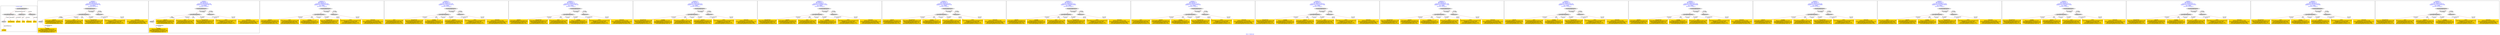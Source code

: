digraph n0 {
fontcolor="blue"
remincross="true"
label="s08-s-17-edited.xml"
subgraph cluster_0 {
label="1-correct model"
n2[style="filled",color="white",fillcolor="lightgray",label="CulturalHeritageObject1"];
n3[style="filled",color="white",fillcolor="lightgray",label="Person1"];
n4[shape="plaintext",style="filled",fillcolor="gold",label="DESCRIPTION"];
n5[shape="plaintext",style="filled",fillcolor="gold",label="CAPTION"];
n6[shape="plaintext",style="filled",fillcolor="gold",label="TITLE"];
n7[shape="plaintext",style="filled",fillcolor="gold",label="AUTHOR"];
n8[style="filled",color="white",fillcolor="lightgray",label="EuropeanaAggregation1"];
n9[style="filled",color="white",fillcolor="lightgray",label="WebResource1"];
n10[style="filled",color="white",fillcolor="lightgray",label="WebResource2"];
n11[shape="plaintext",style="filled",fillcolor="gold",label="IMAGESRC"];
n12[shape="plaintext",style="filled",fillcolor="gold",label="VIDEO"];
}
subgraph cluster_1 {
label="candidate 0\nlink coherence:1.0\nnode coherence:1.0\nconfidence:0.40010353869333565\nmapping score:0.5500345128977785\ncost:8.99945\n-precision:0.89-recall:0.8"
n14[style="filled",color="white",fillcolor="lightgray",label="CulturalHeritageObject1"];
n15[style="filled",color="white",fillcolor="lightgray",label="Person1"];
n16[style="filled",color="white",fillcolor="lightgray",label="EuropeanaAggregation1"];
n17[style="filled",color="white",fillcolor="lightgray",label="WebResource1"];
n18[shape="plaintext",style="filled",fillcolor="gold",label="CAPTION\n[CulturalHeritageObject,description,0.3]\n[CulturalHeritageObject,provenance,0.291]\n[CulturalHeritageObject,title,0.245]\n[Person,biographicalInformation,0.164]"];
n19[shape="plaintext",style="filled",fillcolor="gold",label="AUTHOR\n[Person,nameOfThePerson,0.353]\n[CulturalHeritageObject,description,0.231]\n[CulturalHeritageObject,provenance,0.227]\n[CulturalHeritageObject,title,0.19]"];
n20[shape="plaintext",style="filled",fillcolor="gold",label="TITLE\n[CulturalHeritageObject,description,0.349]\n[CulturalHeritageObject,title,0.266]\n[Person,biographicalInformation,0.233]\n[CulturalHeritageObject,provenance,0.152]"];
n21[shape="plaintext",style="filled",fillcolor="gold",label="DESCRIPTION\n[CulturalHeritageObject,description,0.378]\n[Person,biographicalInformation,0.311]\n[CulturalHeritageObject,title,0.179]\n[CulturalHeritageObject,provenance,0.132]"];
n22[shape="plaintext",style="filled",fillcolor="gold",label="IMAGESRC\n[WebResource,classLink,0.699]\n[CulturalHeritageObject,accessionNumber,0.167]\n[Person,biographicalInformation,0.069]\n[CulturalHeritageObject,description,0.064]"];
n23[shape="plaintext",style="filled",fillcolor="gold",label="VIDEO\n[CulturalHeritageObject,accessionNumber,0.414]\n[WebResource,classLink,0.356]\n[CulturalHeritageObject,medium,0.119]\n[CulturalHeritageObject,provenance,0.111]"];
}
subgraph cluster_2 {
label="candidate 1\nlink coherence:1.0\nnode coherence:1.0\nconfidence:0.40010353869333565\nmapping score:0.5500345128977785\ncost:8.99965\n-precision:0.78-recall:0.7"
n25[style="filled",color="white",fillcolor="lightgray",label="CulturalHeritageObject1"];
n26[style="filled",color="white",fillcolor="lightgray",label="Person2"];
n27[style="filled",color="white",fillcolor="lightgray",label="EuropeanaAggregation1"];
n28[style="filled",color="white",fillcolor="lightgray",label="WebResource1"];
n29[shape="plaintext",style="filled",fillcolor="gold",label="CAPTION\n[CulturalHeritageObject,description,0.3]\n[CulturalHeritageObject,provenance,0.291]\n[CulturalHeritageObject,title,0.245]\n[Person,biographicalInformation,0.164]"];
n30[shape="plaintext",style="filled",fillcolor="gold",label="TITLE\n[CulturalHeritageObject,description,0.349]\n[CulturalHeritageObject,title,0.266]\n[Person,biographicalInformation,0.233]\n[CulturalHeritageObject,provenance,0.152]"];
n31[shape="plaintext",style="filled",fillcolor="gold",label="DESCRIPTION\n[CulturalHeritageObject,description,0.378]\n[Person,biographicalInformation,0.311]\n[CulturalHeritageObject,title,0.179]\n[CulturalHeritageObject,provenance,0.132]"];
n32[shape="plaintext",style="filled",fillcolor="gold",label="IMAGESRC\n[WebResource,classLink,0.699]\n[CulturalHeritageObject,accessionNumber,0.167]\n[Person,biographicalInformation,0.069]\n[CulturalHeritageObject,description,0.064]"];
n33[shape="plaintext",style="filled",fillcolor="gold",label="VIDEO\n[CulturalHeritageObject,accessionNumber,0.414]\n[WebResource,classLink,0.356]\n[CulturalHeritageObject,medium,0.119]\n[CulturalHeritageObject,provenance,0.111]"];
n34[shape="plaintext",style="filled",fillcolor="gold",label="AUTHOR\n[Person,nameOfThePerson,0.353]\n[CulturalHeritageObject,description,0.231]\n[CulturalHeritageObject,provenance,0.227]\n[CulturalHeritageObject,title,0.19]"];
}
subgraph cluster_3 {
label="candidate 10\nlink coherence:1.0\nnode coherence:1.0\nconfidence:0.3299644050792841\nmapping score:0.5544325794708724\ncost:7.99966\n-precision:0.75-recall:0.6"
n36[style="filled",color="white",fillcolor="lightgray",label="EuropeanaAggregation1"];
n37[style="filled",color="white",fillcolor="lightgray",label="CulturalHeritageObject1"];
n38[style="filled",color="white",fillcolor="lightgray",label="WebResource1"];
n39[shape="plaintext",style="filled",fillcolor="gold",label="CAPTION\n[CulturalHeritageObject,description,0.3]\n[CulturalHeritageObject,provenance,0.291]\n[CulturalHeritageObject,title,0.245]\n[Person,biographicalInformation,0.164]"];
n40[shape="plaintext",style="filled",fillcolor="gold",label="TITLE\n[CulturalHeritageObject,description,0.349]\n[CulturalHeritageObject,title,0.266]\n[Person,biographicalInformation,0.233]\n[CulturalHeritageObject,provenance,0.152]"];
n41[shape="plaintext",style="filled",fillcolor="gold",label="AUTHOR\n[Person,nameOfThePerson,0.353]\n[CulturalHeritageObject,description,0.231]\n[CulturalHeritageObject,provenance,0.227]\n[CulturalHeritageObject,title,0.19]"];
n42[shape="plaintext",style="filled",fillcolor="gold",label="DESCRIPTION\n[CulturalHeritageObject,description,0.378]\n[Person,biographicalInformation,0.311]\n[CulturalHeritageObject,title,0.179]\n[CulturalHeritageObject,provenance,0.132]"];
n43[shape="plaintext",style="filled",fillcolor="gold",label="IMAGESRC\n[WebResource,classLink,0.699]\n[CulturalHeritageObject,accessionNumber,0.167]\n[Person,biographicalInformation,0.069]\n[CulturalHeritageObject,description,0.064]"];
n44[shape="plaintext",style="filled",fillcolor="gold",label="VIDEO\n[CulturalHeritageObject,accessionNumber,0.414]\n[WebResource,classLink,0.356]\n[CulturalHeritageObject,medium,0.119]\n[CulturalHeritageObject,provenance,0.111]"];
}
subgraph cluster_4 {
label="candidate 11\nlink coherence:1.0\nnode coherence:1.0\nconfidence:0.3285947332131906\nmapping score:0.5539760221821747\ncost:7.99966\n-precision:0.38-recall:0.3"
n46[style="filled",color="white",fillcolor="lightgray",label="EuropeanaAggregation1"];
n47[style="filled",color="white",fillcolor="lightgray",label="CulturalHeritageObject1"];
n48[style="filled",color="white",fillcolor="lightgray",label="WebResource1"];
n49[shape="plaintext",style="filled",fillcolor="gold",label="TITLE\n[CulturalHeritageObject,description,0.349]\n[CulturalHeritageObject,title,0.266]\n[Person,biographicalInformation,0.233]\n[CulturalHeritageObject,provenance,0.152]"];
n50[shape="plaintext",style="filled",fillcolor="gold",label="DESCRIPTION\n[CulturalHeritageObject,description,0.378]\n[Person,biographicalInformation,0.311]\n[CulturalHeritageObject,title,0.179]\n[CulturalHeritageObject,provenance,0.132]"];
n51[shape="plaintext",style="filled",fillcolor="gold",label="AUTHOR\n[Person,nameOfThePerson,0.353]\n[CulturalHeritageObject,description,0.231]\n[CulturalHeritageObject,provenance,0.227]\n[CulturalHeritageObject,title,0.19]"];
n52[shape="plaintext",style="filled",fillcolor="gold",label="CAPTION\n[CulturalHeritageObject,description,0.3]\n[CulturalHeritageObject,provenance,0.291]\n[CulturalHeritageObject,title,0.245]\n[Person,biographicalInformation,0.164]"];
n53[shape="plaintext",style="filled",fillcolor="gold",label="IMAGESRC\n[WebResource,classLink,0.699]\n[CulturalHeritageObject,accessionNumber,0.167]\n[Person,biographicalInformation,0.069]\n[CulturalHeritageObject,description,0.064]"];
n54[shape="plaintext",style="filled",fillcolor="gold",label="VIDEO\n[CulturalHeritageObject,accessionNumber,0.414]\n[WebResource,classLink,0.356]\n[CulturalHeritageObject,medium,0.119]\n[CulturalHeritageObject,provenance,0.111]"];
}
subgraph cluster_5 {
label="candidate 12\nlink coherence:1.0\nnode coherence:1.0\nconfidence:0.3278364378500975\nmapping score:0.5537232570611436\ncost:7.99966\n-precision:0.5-recall:0.4"
n56[style="filled",color="white",fillcolor="lightgray",label="EuropeanaAggregation1"];
n57[style="filled",color="white",fillcolor="lightgray",label="CulturalHeritageObject1"];
n58[style="filled",color="white",fillcolor="lightgray",label="WebResource1"];
n59[shape="plaintext",style="filled",fillcolor="gold",label="CAPTION\n[CulturalHeritageObject,description,0.3]\n[CulturalHeritageObject,provenance,0.291]\n[CulturalHeritageObject,title,0.245]\n[Person,biographicalInformation,0.164]"];
n60[shape="plaintext",style="filled",fillcolor="gold",label="DESCRIPTION\n[CulturalHeritageObject,description,0.378]\n[Person,biographicalInformation,0.311]\n[CulturalHeritageObject,title,0.179]\n[CulturalHeritageObject,provenance,0.132]"];
n61[shape="plaintext",style="filled",fillcolor="gold",label="TITLE\n[CulturalHeritageObject,description,0.349]\n[CulturalHeritageObject,title,0.266]\n[Person,biographicalInformation,0.233]\n[CulturalHeritageObject,provenance,0.152]"];
n62[shape="plaintext",style="filled",fillcolor="gold",label="AUTHOR\n[Person,nameOfThePerson,0.353]\n[CulturalHeritageObject,description,0.231]\n[CulturalHeritageObject,provenance,0.227]\n[CulturalHeritageObject,title,0.19]"];
n63[shape="plaintext",style="filled",fillcolor="gold",label="IMAGESRC\n[WebResource,classLink,0.699]\n[CulturalHeritageObject,accessionNumber,0.167]\n[Person,biographicalInformation,0.069]\n[CulturalHeritageObject,description,0.064]"];
n64[shape="plaintext",style="filled",fillcolor="gold",label="VIDEO\n[CulturalHeritageObject,accessionNumber,0.414]\n[WebResource,classLink,0.356]\n[CulturalHeritageObject,medium,0.119]\n[CulturalHeritageObject,provenance,0.111]"];
}
subgraph cluster_6 {
label="candidate 13\nlink coherence:1.0\nnode coherence:1.0\nconfidence:0.31456512685187316\nmapping score:0.5492994867284021\ncost:7.99966\n-precision:0.38-recall:0.3"
n66[style="filled",color="white",fillcolor="lightgray",label="EuropeanaAggregation1"];
n67[style="filled",color="white",fillcolor="lightgray",label="CulturalHeritageObject1"];
n68[style="filled",color="white",fillcolor="lightgray",label="WebResource1"];
n69[shape="plaintext",style="filled",fillcolor="gold",label="DESCRIPTION\n[CulturalHeritageObject,description,0.378]\n[Person,biographicalInformation,0.311]\n[CulturalHeritageObject,title,0.179]\n[CulturalHeritageObject,provenance,0.132]"];
n70[shape="plaintext",style="filled",fillcolor="gold",label="AUTHOR\n[Person,nameOfThePerson,0.353]\n[CulturalHeritageObject,description,0.231]\n[CulturalHeritageObject,provenance,0.227]\n[CulturalHeritageObject,title,0.19]"];
n71[shape="plaintext",style="filled",fillcolor="gold",label="TITLE\n[CulturalHeritageObject,description,0.349]\n[CulturalHeritageObject,title,0.266]\n[Person,biographicalInformation,0.233]\n[CulturalHeritageObject,provenance,0.152]"];
n72[shape="plaintext",style="filled",fillcolor="gold",label="CAPTION\n[CulturalHeritageObject,description,0.3]\n[CulturalHeritageObject,provenance,0.291]\n[CulturalHeritageObject,title,0.245]\n[Person,biographicalInformation,0.164]"];
n73[shape="plaintext",style="filled",fillcolor="gold",label="IMAGESRC\n[WebResource,classLink,0.699]\n[CulturalHeritageObject,accessionNumber,0.167]\n[Person,biographicalInformation,0.069]\n[CulturalHeritageObject,description,0.064]"];
n74[shape="plaintext",style="filled",fillcolor="gold",label="VIDEO\n[CulturalHeritageObject,accessionNumber,0.414]\n[WebResource,classLink,0.356]\n[CulturalHeritageObject,medium,0.119]\n[CulturalHeritageObject,provenance,0.111]"];
}
subgraph cluster_7 {
label="candidate 14\nlink coherence:1.0\nnode coherence:1.0\nconfidence:0.3121836081273192\nmapping score:0.5485056471535509\ncost:7.99966\n-precision:0.38-recall:0.3"
n76[style="filled",color="white",fillcolor="lightgray",label="EuropeanaAggregation1"];
n77[style="filled",color="white",fillcolor="lightgray",label="CulturalHeritageObject1"];
n78[style="filled",color="white",fillcolor="lightgray",label="WebResource1"];
n79[shape="plaintext",style="filled",fillcolor="gold",label="DESCRIPTION\n[CulturalHeritageObject,description,0.378]\n[Person,biographicalInformation,0.311]\n[CulturalHeritageObject,title,0.179]\n[CulturalHeritageObject,provenance,0.132]"];
n80[shape="plaintext",style="filled",fillcolor="gold",label="CAPTION\n[CulturalHeritageObject,description,0.3]\n[CulturalHeritageObject,provenance,0.291]\n[CulturalHeritageObject,title,0.245]\n[Person,biographicalInformation,0.164]"];
n81[shape="plaintext",style="filled",fillcolor="gold",label="TITLE\n[CulturalHeritageObject,description,0.349]\n[CulturalHeritageObject,title,0.266]\n[Person,biographicalInformation,0.233]\n[CulturalHeritageObject,provenance,0.152]"];
n82[shape="plaintext",style="filled",fillcolor="gold",label="AUTHOR\n[Person,nameOfThePerson,0.353]\n[CulturalHeritageObject,description,0.231]\n[CulturalHeritageObject,provenance,0.227]\n[CulturalHeritageObject,title,0.19]"];
n83[shape="plaintext",style="filled",fillcolor="gold",label="IMAGESRC\n[WebResource,classLink,0.699]\n[CulturalHeritageObject,accessionNumber,0.167]\n[Person,biographicalInformation,0.069]\n[CulturalHeritageObject,description,0.064]"];
n84[shape="plaintext",style="filled",fillcolor="gold",label="VIDEO\n[CulturalHeritageObject,accessionNumber,0.414]\n[WebResource,classLink,0.356]\n[CulturalHeritageObject,medium,0.119]\n[CulturalHeritageObject,provenance,0.111]"];
}
subgraph cluster_8 {
label="candidate 15\nlink coherence:1.0\nnode coherence:1.0\nconfidence:0.3108433295599991\nmapping score:0.5480588876311108\ncost:7.99966\n-precision:0.5-recall:0.4"
n86[style="filled",color="white",fillcolor="lightgray",label="EuropeanaAggregation1"];
n87[style="filled",color="white",fillcolor="lightgray",label="CulturalHeritageObject1"];
n88[style="filled",color="white",fillcolor="lightgray",label="WebResource1"];
n89[shape="plaintext",style="filled",fillcolor="gold",label="CAPTION\n[CulturalHeritageObject,description,0.3]\n[CulturalHeritageObject,provenance,0.291]\n[CulturalHeritageObject,title,0.245]\n[Person,biographicalInformation,0.164]"];
n90[shape="plaintext",style="filled",fillcolor="gold",label="DESCRIPTION\n[CulturalHeritageObject,description,0.378]\n[Person,biographicalInformation,0.311]\n[CulturalHeritageObject,title,0.179]\n[CulturalHeritageObject,provenance,0.132]"];
n91[shape="plaintext",style="filled",fillcolor="gold",label="AUTHOR\n[Person,nameOfThePerson,0.353]\n[CulturalHeritageObject,description,0.231]\n[CulturalHeritageObject,provenance,0.227]\n[CulturalHeritageObject,title,0.19]"];
n92[shape="plaintext",style="filled",fillcolor="gold",label="TITLE\n[CulturalHeritageObject,description,0.349]\n[CulturalHeritageObject,title,0.266]\n[Person,biographicalInformation,0.233]\n[CulturalHeritageObject,provenance,0.152]"];
n93[shape="plaintext",style="filled",fillcolor="gold",label="IMAGESRC\n[WebResource,classLink,0.699]\n[CulturalHeritageObject,accessionNumber,0.167]\n[Person,biographicalInformation,0.069]\n[CulturalHeritageObject,description,0.064]"];
n94[shape="plaintext",style="filled",fillcolor="gold",label="VIDEO\n[CulturalHeritageObject,accessionNumber,0.414]\n[WebResource,classLink,0.356]\n[CulturalHeritageObject,medium,0.119]\n[CulturalHeritageObject,provenance,0.111]"];
}
subgraph cluster_9 {
label="candidate 16\nlink coherence:1.0\nnode coherence:1.0\nconfidence:0.3049514954776219\nmapping score:0.5460949429369851\ncost:7.99966\n-precision:0.62-recall:0.5"
n96[style="filled",color="white",fillcolor="lightgray",label="EuropeanaAggregation1"];
n97[style="filled",color="white",fillcolor="lightgray",label="CulturalHeritageObject1"];
n98[style="filled",color="white",fillcolor="lightgray",label="WebResource1"];
n99[shape="plaintext",style="filled",fillcolor="gold",label="CAPTION\n[CulturalHeritageObject,description,0.3]\n[CulturalHeritageObject,provenance,0.291]\n[CulturalHeritageObject,title,0.245]\n[Person,biographicalInformation,0.164]"];
n100[shape="plaintext",style="filled",fillcolor="gold",label="AUTHOR\n[Person,nameOfThePerson,0.353]\n[CulturalHeritageObject,description,0.231]\n[CulturalHeritageObject,provenance,0.227]\n[CulturalHeritageObject,title,0.19]"];
n101[shape="plaintext",style="filled",fillcolor="gold",label="TITLE\n[CulturalHeritageObject,description,0.349]\n[CulturalHeritageObject,title,0.266]\n[Person,biographicalInformation,0.233]\n[CulturalHeritageObject,provenance,0.152]"];
n102[shape="plaintext",style="filled",fillcolor="gold",label="DESCRIPTION\n[CulturalHeritageObject,description,0.378]\n[Person,biographicalInformation,0.311]\n[CulturalHeritageObject,title,0.179]\n[CulturalHeritageObject,provenance,0.132]"];
n103[shape="plaintext",style="filled",fillcolor="gold",label="IMAGESRC\n[WebResource,classLink,0.699]\n[CulturalHeritageObject,accessionNumber,0.167]\n[Person,biographicalInformation,0.069]\n[CulturalHeritageObject,description,0.064]"];
n104[shape="plaintext",style="filled",fillcolor="gold",label="VIDEO\n[CulturalHeritageObject,accessionNumber,0.414]\n[WebResource,classLink,0.356]\n[CulturalHeritageObject,medium,0.119]\n[CulturalHeritageObject,provenance,0.111]"];
}
subgraph cluster_10 {
label="candidate 17\nlink coherence:1.0\nnode coherence:1.0\nconfidence:0.3033282721161611\nmapping score:0.5455538684831648\ncost:7.99966\n-precision:0.5-recall:0.4"
n106[style="filled",color="white",fillcolor="lightgray",label="EuropeanaAggregation1"];
n107[style="filled",color="white",fillcolor="lightgray",label="CulturalHeritageObject1"];
n108[style="filled",color="white",fillcolor="lightgray",label="WebResource1"];
n109[shape="plaintext",style="filled",fillcolor="gold",label="TITLE\n[CulturalHeritageObject,description,0.349]\n[CulturalHeritageObject,title,0.266]\n[Person,biographicalInformation,0.233]\n[CulturalHeritageObject,provenance,0.152]"];
n110[shape="plaintext",style="filled",fillcolor="gold",label="CAPTION\n[CulturalHeritageObject,description,0.3]\n[CulturalHeritageObject,provenance,0.291]\n[CulturalHeritageObject,title,0.245]\n[Person,biographicalInformation,0.164]"];
n111[shape="plaintext",style="filled",fillcolor="gold",label="AUTHOR\n[Person,nameOfThePerson,0.353]\n[CulturalHeritageObject,description,0.231]\n[CulturalHeritageObject,provenance,0.227]\n[CulturalHeritageObject,title,0.19]"];
n112[shape="plaintext",style="filled",fillcolor="gold",label="DESCRIPTION\n[CulturalHeritageObject,description,0.378]\n[Person,biographicalInformation,0.311]\n[CulturalHeritageObject,title,0.179]\n[CulturalHeritageObject,provenance,0.132]"];
n113[shape="plaintext",style="filled",fillcolor="gold",label="IMAGESRC\n[WebResource,classLink,0.699]\n[CulturalHeritageObject,accessionNumber,0.167]\n[Person,biographicalInformation,0.069]\n[CulturalHeritageObject,description,0.064]"];
n114[shape="plaintext",style="filled",fillcolor="gold",label="VIDEO\n[CulturalHeritageObject,accessionNumber,0.414]\n[WebResource,classLink,0.356]\n[CulturalHeritageObject,medium,0.119]\n[CulturalHeritageObject,provenance,0.111]"];
}
subgraph cluster_11 {
label="candidate 18\nlink coherence:1.0\nnode coherence:1.0\nconfidence:0.29681372319868166\nmapping score:0.5433823521773383\ncost:7.99966\n-precision:0.5-recall:0.4"
n116[style="filled",color="white",fillcolor="lightgray",label="EuropeanaAggregation1"];
n117[style="filled",color="white",fillcolor="lightgray",label="CulturalHeritageObject1"];
n118[style="filled",color="white",fillcolor="lightgray",label="WebResource1"];
n119[shape="plaintext",style="filled",fillcolor="gold",label="DESCRIPTION\n[CulturalHeritageObject,description,0.378]\n[Person,biographicalInformation,0.311]\n[CulturalHeritageObject,title,0.179]\n[CulturalHeritageObject,provenance,0.132]"];
n120[shape="plaintext",style="filled",fillcolor="gold",label="AUTHOR\n[Person,nameOfThePerson,0.353]\n[CulturalHeritageObject,description,0.231]\n[CulturalHeritageObject,provenance,0.227]\n[CulturalHeritageObject,title,0.19]"];
n121[shape="plaintext",style="filled",fillcolor="gold",label="CAPTION\n[CulturalHeritageObject,description,0.3]\n[CulturalHeritageObject,provenance,0.291]\n[CulturalHeritageObject,title,0.245]\n[Person,biographicalInformation,0.164]"];
n122[shape="plaintext",style="filled",fillcolor="gold",label="TITLE\n[CulturalHeritageObject,description,0.349]\n[CulturalHeritageObject,title,0.266]\n[Person,biographicalInformation,0.233]\n[CulturalHeritageObject,provenance,0.152]"];
n123[shape="plaintext",style="filled",fillcolor="gold",label="IMAGESRC\n[WebResource,classLink,0.699]\n[CulturalHeritageObject,accessionNumber,0.167]\n[Person,biographicalInformation,0.069]\n[CulturalHeritageObject,description,0.064]"];
n124[shape="plaintext",style="filled",fillcolor="gold",label="VIDEO\n[CulturalHeritageObject,accessionNumber,0.414]\n[WebResource,classLink,0.356]\n[CulturalHeritageObject,medium,0.119]\n[CulturalHeritageObject,provenance,0.111]"];
}
subgraph cluster_12 {
label="candidate 19\nlink coherence:1.0\nnode coherence:1.0\nconfidence:0.29519049983722084\nmapping score:0.542841277723518\ncost:7.99966\n-precision:0.38-recall:0.3"
n126[style="filled",color="white",fillcolor="lightgray",label="EuropeanaAggregation1"];
n127[style="filled",color="white",fillcolor="lightgray",label="CulturalHeritageObject1"];
n128[style="filled",color="white",fillcolor="lightgray",label="WebResource1"];
n129[shape="plaintext",style="filled",fillcolor="gold",label="DESCRIPTION\n[CulturalHeritageObject,description,0.378]\n[Person,biographicalInformation,0.311]\n[CulturalHeritageObject,title,0.179]\n[CulturalHeritageObject,provenance,0.132]"];
n130[shape="plaintext",style="filled",fillcolor="gold",label="CAPTION\n[CulturalHeritageObject,description,0.3]\n[CulturalHeritageObject,provenance,0.291]\n[CulturalHeritageObject,title,0.245]\n[Person,biographicalInformation,0.164]"];
n131[shape="plaintext",style="filled",fillcolor="gold",label="AUTHOR\n[Person,nameOfThePerson,0.353]\n[CulturalHeritageObject,description,0.231]\n[CulturalHeritageObject,provenance,0.227]\n[CulturalHeritageObject,title,0.19]"];
n132[shape="plaintext",style="filled",fillcolor="gold",label="TITLE\n[CulturalHeritageObject,description,0.349]\n[CulturalHeritageObject,title,0.266]\n[Person,biographicalInformation,0.233]\n[CulturalHeritageObject,provenance,0.152]"];
n133[shape="plaintext",style="filled",fillcolor="gold",label="IMAGESRC\n[WebResource,classLink,0.699]\n[CulturalHeritageObject,accessionNumber,0.167]\n[Person,biographicalInformation,0.069]\n[CulturalHeritageObject,description,0.064]"];
n134[shape="plaintext",style="filled",fillcolor="gold",label="VIDEO\n[CulturalHeritageObject,accessionNumber,0.414]\n[WebResource,classLink,0.356]\n[CulturalHeritageObject,medium,0.119]\n[CulturalHeritageObject,provenance,0.111]"];
}
subgraph cluster_13 {
label="candidate 2\nlink coherence:1.0\nnode coherence:1.0\nconfidence:0.37905622207657785\nmapping score:0.5707965184699704\ncost:7.99966\n-precision:0.75-recall:0.6"
n136[style="filled",color="white",fillcolor="lightgray",label="EuropeanaAggregation1"];
n137[style="filled",color="white",fillcolor="lightgray",label="CulturalHeritageObject1"];
n138[style="filled",color="white",fillcolor="lightgray",label="WebResource1"];
n139[shape="plaintext",style="filled",fillcolor="gold",label="CAPTION\n[CulturalHeritageObject,description,0.3]\n[CulturalHeritageObject,provenance,0.291]\n[CulturalHeritageObject,title,0.245]\n[Person,biographicalInformation,0.164]"];
n140[shape="plaintext",style="filled",fillcolor="gold",label="TITLE\n[CulturalHeritageObject,description,0.349]\n[CulturalHeritageObject,title,0.266]\n[Person,biographicalInformation,0.233]\n[CulturalHeritageObject,provenance,0.152]"];
n141[shape="plaintext",style="filled",fillcolor="gold",label="AUTHOR\n[Person,nameOfThePerson,0.353]\n[CulturalHeritageObject,description,0.231]\n[CulturalHeritageObject,provenance,0.227]\n[CulturalHeritageObject,title,0.19]"];
n142[shape="plaintext",style="filled",fillcolor="gold",label="DESCRIPTION\n[CulturalHeritageObject,description,0.378]\n[Person,biographicalInformation,0.311]\n[CulturalHeritageObject,title,0.179]\n[CulturalHeritageObject,provenance,0.132]"];
n143[shape="plaintext",style="filled",fillcolor="gold",label="IMAGESRC\n[WebResource,classLink,0.699]\n[CulturalHeritageObject,accessionNumber,0.167]\n[Person,biographicalInformation,0.069]\n[CulturalHeritageObject,description,0.064]"];
n144[shape="plaintext",style="filled",fillcolor="gold",label="VIDEO\n[CulturalHeritageObject,accessionNumber,0.414]\n[WebResource,classLink,0.356]\n[CulturalHeritageObject,medium,0.119]\n[CulturalHeritageObject,provenance,0.111]"];
}
subgraph cluster_14 {
label="candidate 3\nlink coherence:1.0\nnode coherence:1.0\nconfidence:0.35993514655729286\nmapping score:0.5644228266302087\ncost:7.99966\n-precision:0.5-recall:0.4"
n146[style="filled",color="white",fillcolor="lightgray",label="EuropeanaAggregation1"];
n147[style="filled",color="white",fillcolor="lightgray",label="CulturalHeritageObject1"];
n148[style="filled",color="white",fillcolor="lightgray",label="WebResource1"];
n149[shape="plaintext",style="filled",fillcolor="gold",label="CAPTION\n[CulturalHeritageObject,description,0.3]\n[CulturalHeritageObject,provenance,0.291]\n[CulturalHeritageObject,title,0.245]\n[Person,biographicalInformation,0.164]"];
n150[shape="plaintext",style="filled",fillcolor="gold",label="DESCRIPTION\n[CulturalHeritageObject,description,0.378]\n[Person,biographicalInformation,0.311]\n[CulturalHeritageObject,title,0.179]\n[CulturalHeritageObject,provenance,0.132]"];
n151[shape="plaintext",style="filled",fillcolor="gold",label="AUTHOR\n[Person,nameOfThePerson,0.353]\n[CulturalHeritageObject,description,0.231]\n[CulturalHeritageObject,provenance,0.227]\n[CulturalHeritageObject,title,0.19]"];
n152[shape="plaintext",style="filled",fillcolor="gold",label="TITLE\n[CulturalHeritageObject,description,0.349]\n[CulturalHeritageObject,title,0.266]\n[Person,biographicalInformation,0.233]\n[CulturalHeritageObject,provenance,0.152]"];
n153[shape="plaintext",style="filled",fillcolor="gold",label="IMAGESRC\n[WebResource,classLink,0.699]\n[CulturalHeritageObject,accessionNumber,0.167]\n[Person,biographicalInformation,0.069]\n[CulturalHeritageObject,description,0.064]"];
n154[shape="plaintext",style="filled",fillcolor="gold",label="VIDEO\n[CulturalHeritageObject,accessionNumber,0.414]\n[WebResource,classLink,0.356]\n[CulturalHeritageObject,medium,0.119]\n[CulturalHeritageObject,provenance,0.111]"];
}
subgraph cluster_15 {
label="candidate 4\nlink coherence:1.0\nnode coherence:1.0\nconfidence:0.35404331247491566\nmapping score:0.562458881936083\ncost:7.99966\n-precision:0.62-recall:0.5"
n156[style="filled",color="white",fillcolor="lightgray",label="EuropeanaAggregation1"];
n157[style="filled",color="white",fillcolor="lightgray",label="CulturalHeritageObject1"];
n158[style="filled",color="white",fillcolor="lightgray",label="WebResource1"];
n159[shape="plaintext",style="filled",fillcolor="gold",label="CAPTION\n[CulturalHeritageObject,description,0.3]\n[CulturalHeritageObject,provenance,0.291]\n[CulturalHeritageObject,title,0.245]\n[Person,biographicalInformation,0.164]"];
n160[shape="plaintext",style="filled",fillcolor="gold",label="AUTHOR\n[Person,nameOfThePerson,0.353]\n[CulturalHeritageObject,description,0.231]\n[CulturalHeritageObject,provenance,0.227]\n[CulturalHeritageObject,title,0.19]"];
n161[shape="plaintext",style="filled",fillcolor="gold",label="TITLE\n[CulturalHeritageObject,description,0.349]\n[CulturalHeritageObject,title,0.266]\n[Person,biographicalInformation,0.233]\n[CulturalHeritageObject,provenance,0.152]"];
n162[shape="plaintext",style="filled",fillcolor="gold",label="DESCRIPTION\n[CulturalHeritageObject,description,0.378]\n[Person,biographicalInformation,0.311]\n[CulturalHeritageObject,title,0.179]\n[CulturalHeritageObject,provenance,0.132]"];
n163[shape="plaintext",style="filled",fillcolor="gold",label="IMAGESRC\n[WebResource,classLink,0.699]\n[CulturalHeritageObject,accessionNumber,0.167]\n[Person,biographicalInformation,0.069]\n[CulturalHeritageObject,description,0.064]"];
n164[shape="plaintext",style="filled",fillcolor="gold",label="VIDEO\n[CulturalHeritageObject,accessionNumber,0.414]\n[WebResource,classLink,0.356]\n[CulturalHeritageObject,medium,0.119]\n[CulturalHeritageObject,provenance,0.111]"];
}
subgraph cluster_16 {
label="candidate 5\nlink coherence:1.0\nnode coherence:1.0\nconfidence:0.35242008911345485\nmapping score:0.5619178074822627\ncost:7.99966\n-precision:0.5-recall:0.4"
n166[style="filled",color="white",fillcolor="lightgray",label="EuropeanaAggregation1"];
n167[style="filled",color="white",fillcolor="lightgray",label="CulturalHeritageObject1"];
n168[style="filled",color="white",fillcolor="lightgray",label="WebResource1"];
n169[shape="plaintext",style="filled",fillcolor="gold",label="TITLE\n[CulturalHeritageObject,description,0.349]\n[CulturalHeritageObject,title,0.266]\n[Person,biographicalInformation,0.233]\n[CulturalHeritageObject,provenance,0.152]"];
n170[shape="plaintext",style="filled",fillcolor="gold",label="CAPTION\n[CulturalHeritageObject,description,0.3]\n[CulturalHeritageObject,provenance,0.291]\n[CulturalHeritageObject,title,0.245]\n[Person,biographicalInformation,0.164]"];
n171[shape="plaintext",style="filled",fillcolor="gold",label="AUTHOR\n[Person,nameOfThePerson,0.353]\n[CulturalHeritageObject,description,0.231]\n[CulturalHeritageObject,provenance,0.227]\n[CulturalHeritageObject,title,0.19]"];
n172[shape="plaintext",style="filled",fillcolor="gold",label="DESCRIPTION\n[CulturalHeritageObject,description,0.378]\n[Person,biographicalInformation,0.311]\n[CulturalHeritageObject,title,0.179]\n[CulturalHeritageObject,provenance,0.132]"];
n173[shape="plaintext",style="filled",fillcolor="gold",label="IMAGESRC\n[WebResource,classLink,0.699]\n[CulturalHeritageObject,accessionNumber,0.167]\n[Person,biographicalInformation,0.069]\n[CulturalHeritageObject,description,0.064]"];
n174[shape="plaintext",style="filled",fillcolor="gold",label="VIDEO\n[CulturalHeritageObject,accessionNumber,0.414]\n[WebResource,classLink,0.356]\n[CulturalHeritageObject,medium,0.119]\n[CulturalHeritageObject,provenance,0.111]"];
}
subgraph cluster_17 {
label="candidate 6\nlink coherence:1.0\nnode coherence:1.0\nconfidence:0.3459055401959754\nmapping score:0.5597462911764363\ncost:7.99966\n-precision:0.5-recall:0.4"
n176[style="filled",color="white",fillcolor="lightgray",label="EuropeanaAggregation1"];
n177[style="filled",color="white",fillcolor="lightgray",label="CulturalHeritageObject1"];
n178[style="filled",color="white",fillcolor="lightgray",label="WebResource1"];
n179[shape="plaintext",style="filled",fillcolor="gold",label="DESCRIPTION\n[CulturalHeritageObject,description,0.378]\n[Person,biographicalInformation,0.311]\n[CulturalHeritageObject,title,0.179]\n[CulturalHeritageObject,provenance,0.132]"];
n180[shape="plaintext",style="filled",fillcolor="gold",label="AUTHOR\n[Person,nameOfThePerson,0.353]\n[CulturalHeritageObject,description,0.231]\n[CulturalHeritageObject,provenance,0.227]\n[CulturalHeritageObject,title,0.19]"];
n181[shape="plaintext",style="filled",fillcolor="gold",label="CAPTION\n[CulturalHeritageObject,description,0.3]\n[CulturalHeritageObject,provenance,0.291]\n[CulturalHeritageObject,title,0.245]\n[Person,biographicalInformation,0.164]"];
n182[shape="plaintext",style="filled",fillcolor="gold",label="TITLE\n[CulturalHeritageObject,description,0.349]\n[CulturalHeritageObject,title,0.266]\n[Person,biographicalInformation,0.233]\n[CulturalHeritageObject,provenance,0.152]"];
n183[shape="plaintext",style="filled",fillcolor="gold",label="IMAGESRC\n[WebResource,classLink,0.699]\n[CulturalHeritageObject,accessionNumber,0.167]\n[Person,biographicalInformation,0.069]\n[CulturalHeritageObject,description,0.064]"];
n184[shape="plaintext",style="filled",fillcolor="gold",label="VIDEO\n[CulturalHeritageObject,accessionNumber,0.414]\n[WebResource,classLink,0.356]\n[CulturalHeritageObject,medium,0.119]\n[CulturalHeritageObject,provenance,0.111]"];
}
subgraph cluster_18 {
label="candidate 7\nlink coherence:1.0\nnode coherence:1.0\nconfidence:0.3442823168345146\nmapping score:0.5592052167226159\ncost:7.99966\n-precision:0.38-recall:0.3"
n186[style="filled",color="white",fillcolor="lightgray",label="EuropeanaAggregation1"];
n187[style="filled",color="white",fillcolor="lightgray",label="CulturalHeritageObject1"];
n188[style="filled",color="white",fillcolor="lightgray",label="WebResource1"];
n189[shape="plaintext",style="filled",fillcolor="gold",label="DESCRIPTION\n[CulturalHeritageObject,description,0.378]\n[Person,biographicalInformation,0.311]\n[CulturalHeritageObject,title,0.179]\n[CulturalHeritageObject,provenance,0.132]"];
n190[shape="plaintext",style="filled",fillcolor="gold",label="CAPTION\n[CulturalHeritageObject,description,0.3]\n[CulturalHeritageObject,provenance,0.291]\n[CulturalHeritageObject,title,0.245]\n[Person,biographicalInformation,0.164]"];
n191[shape="plaintext",style="filled",fillcolor="gold",label="AUTHOR\n[Person,nameOfThePerson,0.353]\n[CulturalHeritageObject,description,0.231]\n[CulturalHeritageObject,provenance,0.227]\n[CulturalHeritageObject,title,0.19]"];
n192[shape="plaintext",style="filled",fillcolor="gold",label="TITLE\n[CulturalHeritageObject,description,0.349]\n[CulturalHeritageObject,title,0.266]\n[Person,biographicalInformation,0.233]\n[CulturalHeritageObject,provenance,0.152]"];
n193[shape="plaintext",style="filled",fillcolor="gold",label="IMAGESRC\n[WebResource,classLink,0.699]\n[CulturalHeritageObject,accessionNumber,0.167]\n[Person,biographicalInformation,0.069]\n[CulturalHeritageObject,description,0.064]"];
n194[shape="plaintext",style="filled",fillcolor="gold",label="VIDEO\n[CulturalHeritageObject,accessionNumber,0.414]\n[WebResource,classLink,0.356]\n[CulturalHeritageObject,medium,0.119]\n[CulturalHeritageObject,provenance,0.111]"];
}
subgraph cluster_19 {
label="candidate 8\nlink coherence:1.0\nnode coherence:1.0\nconfidence:0.3395780364535354\nmapping score:0.5576371232622895\ncost:7.99966\n-precision:0.5-recall:0.4"
n196[style="filled",color="white",fillcolor="lightgray",label="EuropeanaAggregation1"];
n197[style="filled",color="white",fillcolor="lightgray",label="CulturalHeritageObject1"];
n198[style="filled",color="white",fillcolor="lightgray",label="WebResource1"];
n199[shape="plaintext",style="filled",fillcolor="gold",label="DESCRIPTION\n[CulturalHeritageObject,description,0.378]\n[Person,biographicalInformation,0.311]\n[CulturalHeritageObject,title,0.179]\n[CulturalHeritageObject,provenance,0.132]"];
n200[shape="plaintext",style="filled",fillcolor="gold",label="TITLE\n[CulturalHeritageObject,description,0.349]\n[CulturalHeritageObject,title,0.266]\n[Person,biographicalInformation,0.233]\n[CulturalHeritageObject,provenance,0.152]"];
n201[shape="plaintext",style="filled",fillcolor="gold",label="AUTHOR\n[Person,nameOfThePerson,0.353]\n[CulturalHeritageObject,description,0.231]\n[CulturalHeritageObject,provenance,0.227]\n[CulturalHeritageObject,title,0.19]"];
n202[shape="plaintext",style="filled",fillcolor="gold",label="CAPTION\n[CulturalHeritageObject,description,0.3]\n[CulturalHeritageObject,provenance,0.291]\n[CulturalHeritageObject,title,0.245]\n[Person,biographicalInformation,0.164]"];
n203[shape="plaintext",style="filled",fillcolor="gold",label="IMAGESRC\n[WebResource,classLink,0.699]\n[CulturalHeritageObject,accessionNumber,0.167]\n[Person,biographicalInformation,0.069]\n[CulturalHeritageObject,description,0.064]"];
n204[shape="plaintext",style="filled",fillcolor="gold",label="VIDEO\n[CulturalHeritageObject,accessionNumber,0.414]\n[WebResource,classLink,0.356]\n[CulturalHeritageObject,medium,0.119]\n[CulturalHeritageObject,provenance,0.111]"];
}
subgraph cluster_20 {
label="candidate 9\nlink coherence:1.0\nnode coherence:1.0\nconfidence:0.3388197410904423\nmapping score:0.5573843581412585\ncost:7.99966\n-precision:0.62-recall:0.5"
n206[style="filled",color="white",fillcolor="lightgray",label="EuropeanaAggregation1"];
n207[style="filled",color="white",fillcolor="lightgray",label="CulturalHeritageObject1"];
n208[style="filled",color="white",fillcolor="lightgray",label="WebResource1"];
n209[shape="plaintext",style="filled",fillcolor="gold",label="DESCRIPTION\n[CulturalHeritageObject,description,0.378]\n[Person,biographicalInformation,0.311]\n[CulturalHeritageObject,title,0.179]\n[CulturalHeritageObject,provenance,0.132]"];
n210[shape="plaintext",style="filled",fillcolor="gold",label="TITLE\n[CulturalHeritageObject,description,0.349]\n[CulturalHeritageObject,title,0.266]\n[Person,biographicalInformation,0.233]\n[CulturalHeritageObject,provenance,0.152]"];
n211[shape="plaintext",style="filled",fillcolor="gold",label="CAPTION\n[CulturalHeritageObject,description,0.3]\n[CulturalHeritageObject,provenance,0.291]\n[CulturalHeritageObject,title,0.245]\n[Person,biographicalInformation,0.164]"];
n212[shape="plaintext",style="filled",fillcolor="gold",label="AUTHOR\n[Person,nameOfThePerson,0.353]\n[CulturalHeritageObject,description,0.231]\n[CulturalHeritageObject,provenance,0.227]\n[CulturalHeritageObject,title,0.19]"];
n213[shape="plaintext",style="filled",fillcolor="gold",label="IMAGESRC\n[WebResource,classLink,0.699]\n[CulturalHeritageObject,accessionNumber,0.167]\n[Person,biographicalInformation,0.069]\n[CulturalHeritageObject,description,0.064]"];
n214[shape="plaintext",style="filled",fillcolor="gold",label="VIDEO\n[CulturalHeritageObject,accessionNumber,0.414]\n[WebResource,classLink,0.356]\n[CulturalHeritageObject,medium,0.119]\n[CulturalHeritageObject,provenance,0.111]"];
}
n2 -> n3[color="brown",fontcolor="black",label="creator"]
n2 -> n4[color="brown",fontcolor="black",label="description"]
n2 -> n5[color="brown",fontcolor="black",label="provenance"]
n2 -> n6[color="brown",fontcolor="black",label="title"]
n3 -> n7[color="brown",fontcolor="black",label="nameOfThePerson"]
n8 -> n2[color="brown",fontcolor="black",label="aggregatedCHO"]
n8 -> n9[color="brown",fontcolor="black",label="hasView"]
n8 -> n10[color="brown",fontcolor="black",label="hasView"]
n9 -> n11[color="brown",fontcolor="black",label="classLink"]
n10 -> n12[color="brown",fontcolor="black",label="classLink"]
n14 -> n15[color="brown",fontcolor="black",label="creator\nw=0.99979"]
n16 -> n14[color="brown",fontcolor="black",label="aggregatedCHO\nw=0.99983"]
n16 -> n17[color="brown",fontcolor="black",label="hasView\nw=0.99983"]
n14 -> n18[color="brown",fontcolor="black",label="provenance\nw=1.0"]
n15 -> n19[color="brown",fontcolor="black",label="nameOfThePerson\nw=1.0"]
n14 -> n20[color="brown",fontcolor="black",label="title\nw=1.0"]
n14 -> n21[color="brown",fontcolor="black",label="description\nw=1.0"]
n17 -> n22[color="brown",fontcolor="black",label="classLink\nw=1.0"]
n14 -> n23[color="brown",fontcolor="black",label="accessionNumber\nw=1.0"]
n25 -> n26[color="brown",fontcolor="black",label="sitter\nw=0.99999"]
n27 -> n25[color="brown",fontcolor="black",label="aggregatedCHO\nw=0.99983"]
n27 -> n28[color="brown",fontcolor="black",label="hasView\nw=0.99983"]
n25 -> n29[color="brown",fontcolor="black",label="provenance\nw=1.0"]
n25 -> n30[color="brown",fontcolor="black",label="title\nw=1.0"]
n25 -> n31[color="brown",fontcolor="black",label="description\nw=1.0"]
n28 -> n32[color="brown",fontcolor="black",label="classLink\nw=1.0"]
n25 -> n33[color="brown",fontcolor="black",label="accessionNumber\nw=1.0"]
n26 -> n34[color="brown",fontcolor="black",label="nameOfThePerson\nw=1.0"]
n36 -> n37[color="brown",fontcolor="black",label="aggregatedCHO\nw=0.99983"]
n36 -> n38[color="brown",fontcolor="black",label="hasView\nw=0.99983"]
n37 -> n39[color="brown",fontcolor="black",label="provenance\nw=1.0"]
n37 -> n40[color="brown",fontcolor="black",label="title\nw=1.0"]
n37 -> n41[color="brown",fontcolor="black",label="provenance\nw=1.0"]
n37 -> n42[color="brown",fontcolor="black",label="description\nw=1.0"]
n38 -> n43[color="brown",fontcolor="black",label="classLink\nw=1.0"]
n37 -> n44[color="brown",fontcolor="black",label="medium\nw=1.0"]
n46 -> n47[color="brown",fontcolor="black",label="aggregatedCHO\nw=0.99983"]
n46 -> n48[color="brown",fontcolor="black",label="hasView\nw=0.99983"]
n47 -> n49[color="brown",fontcolor="black",label="provenance\nw=1.0"]
n47 -> n50[color="brown",fontcolor="black",label="title\nw=1.0"]
n47 -> n51[color="brown",fontcolor="black",label="provenance\nw=1.0"]
n47 -> n52[color="brown",fontcolor="black",label="description\nw=1.0"]
n48 -> n53[color="brown",fontcolor="black",label="classLink\nw=1.0"]
n47 -> n54[color="brown",fontcolor="black",label="accessionNumber\nw=1.0"]
n56 -> n57[color="brown",fontcolor="black",label="aggregatedCHO\nw=0.99983"]
n56 -> n58[color="brown",fontcolor="black",label="hasView\nw=0.99983"]
n57 -> n59[color="brown",fontcolor="black",label="provenance\nw=1.0"]
n57 -> n60[color="brown",fontcolor="black",label="title\nw=1.0"]
n57 -> n61[color="brown",fontcolor="black",label="provenance\nw=1.0"]
n57 -> n62[color="brown",fontcolor="black",label="description\nw=1.0"]
n58 -> n63[color="brown",fontcolor="black",label="classLink\nw=1.0"]
n57 -> n64[color="brown",fontcolor="black",label="accessionNumber\nw=1.0"]
n66 -> n67[color="brown",fontcolor="black",label="aggregatedCHO\nw=0.99983"]
n66 -> n68[color="brown",fontcolor="black",label="hasView\nw=0.99983"]
n67 -> n69[color="brown",fontcolor="black",label="provenance\nw=1.0"]
n67 -> n70[color="brown",fontcolor="black",label="title\nw=1.0"]
n67 -> n71[color="brown",fontcolor="black",label="provenance\nw=1.0"]
n67 -> n72[color="brown",fontcolor="black",label="description\nw=1.0"]
n68 -> n73[color="brown",fontcolor="black",label="classLink\nw=1.0"]
n67 -> n74[color="brown",fontcolor="black",label="accessionNumber\nw=1.0"]
n76 -> n77[color="brown",fontcolor="black",label="aggregatedCHO\nw=0.99983"]
n76 -> n78[color="brown",fontcolor="black",label="hasView\nw=0.99983"]
n77 -> n79[color="brown",fontcolor="black",label="provenance\nw=1.0"]
n77 -> n80[color="brown",fontcolor="black",label="title\nw=1.0"]
n77 -> n81[color="brown",fontcolor="black",label="provenance\nw=1.0"]
n77 -> n82[color="brown",fontcolor="black",label="description\nw=1.0"]
n78 -> n83[color="brown",fontcolor="black",label="classLink\nw=1.0"]
n77 -> n84[color="brown",fontcolor="black",label="accessionNumber\nw=1.0"]
n86 -> n87[color="brown",fontcolor="black",label="aggregatedCHO\nw=0.99983"]
n86 -> n88[color="brown",fontcolor="black",label="hasView\nw=0.99983"]
n87 -> n89[color="brown",fontcolor="black",label="provenance\nw=1.0"]
n87 -> n90[color="brown",fontcolor="black",label="title\nw=1.0"]
n87 -> n91[color="brown",fontcolor="black",label="provenance\nw=1.0"]
n87 -> n92[color="brown",fontcolor="black",label="description\nw=1.0"]
n88 -> n93[color="brown",fontcolor="black",label="classLink\nw=1.0"]
n87 -> n94[color="brown",fontcolor="black",label="medium\nw=1.0"]
n96 -> n97[color="brown",fontcolor="black",label="aggregatedCHO\nw=0.99983"]
n96 -> n98[color="brown",fontcolor="black",label="hasView\nw=0.99983"]
n97 -> n99[color="brown",fontcolor="black",label="provenance\nw=1.0"]
n97 -> n100[color="brown",fontcolor="black",label="title\nw=1.0"]
n97 -> n101[color="brown",fontcolor="black",label="provenance\nw=1.0"]
n97 -> n102[color="brown",fontcolor="black",label="description\nw=1.0"]
n98 -> n103[color="brown",fontcolor="black",label="classLink\nw=1.0"]
n97 -> n104[color="brown",fontcolor="black",label="medium\nw=1.0"]
n106 -> n107[color="brown",fontcolor="black",label="aggregatedCHO\nw=0.99983"]
n106 -> n108[color="brown",fontcolor="black",label="hasView\nw=0.99983"]
n107 -> n109[color="brown",fontcolor="black",label="provenance\nw=1.0"]
n107 -> n110[color="brown",fontcolor="black",label="title\nw=1.0"]
n107 -> n111[color="brown",fontcolor="black",label="provenance\nw=1.0"]
n107 -> n112[color="brown",fontcolor="black",label="description\nw=1.0"]
n108 -> n113[color="brown",fontcolor="black",label="classLink\nw=1.0"]
n107 -> n114[color="brown",fontcolor="black",label="medium\nw=1.0"]
n116 -> n117[color="brown",fontcolor="black",label="aggregatedCHO\nw=0.99983"]
n116 -> n118[color="brown",fontcolor="black",label="hasView\nw=0.99983"]
n117 -> n119[color="brown",fontcolor="black",label="provenance\nw=1.0"]
n117 -> n120[color="brown",fontcolor="black",label="title\nw=1.0"]
n117 -> n121[color="brown",fontcolor="black",label="provenance\nw=1.0"]
n117 -> n122[color="brown",fontcolor="black",label="description\nw=1.0"]
n118 -> n123[color="brown",fontcolor="black",label="classLink\nw=1.0"]
n117 -> n124[color="brown",fontcolor="black",label="medium\nw=1.0"]
n126 -> n127[color="brown",fontcolor="black",label="aggregatedCHO\nw=0.99983"]
n126 -> n128[color="brown",fontcolor="black",label="hasView\nw=0.99983"]
n127 -> n129[color="brown",fontcolor="black",label="provenance\nw=1.0"]
n127 -> n130[color="brown",fontcolor="black",label="title\nw=1.0"]
n127 -> n131[color="brown",fontcolor="black",label="provenance\nw=1.0"]
n127 -> n132[color="brown",fontcolor="black",label="description\nw=1.0"]
n128 -> n133[color="brown",fontcolor="black",label="classLink\nw=1.0"]
n127 -> n134[color="brown",fontcolor="black",label="medium\nw=1.0"]
n136 -> n137[color="brown",fontcolor="black",label="aggregatedCHO\nw=0.99983"]
n136 -> n138[color="brown",fontcolor="black",label="hasView\nw=0.99983"]
n137 -> n139[color="brown",fontcolor="black",label="provenance\nw=1.0"]
n137 -> n140[color="brown",fontcolor="black",label="title\nw=1.0"]
n137 -> n141[color="brown",fontcolor="black",label="provenance\nw=1.0"]
n137 -> n142[color="brown",fontcolor="black",label="description\nw=1.0"]
n138 -> n143[color="brown",fontcolor="black",label="classLink\nw=1.0"]
n137 -> n144[color="brown",fontcolor="black",label="accessionNumber\nw=1.0"]
n146 -> n147[color="brown",fontcolor="black",label="aggregatedCHO\nw=0.99983"]
n146 -> n148[color="brown",fontcolor="black",label="hasView\nw=0.99983"]
n147 -> n149[color="brown",fontcolor="black",label="provenance\nw=1.0"]
n147 -> n150[color="brown",fontcolor="black",label="title\nw=1.0"]
n147 -> n151[color="brown",fontcolor="black",label="provenance\nw=1.0"]
n147 -> n152[color="brown",fontcolor="black",label="description\nw=1.0"]
n148 -> n153[color="brown",fontcolor="black",label="classLink\nw=1.0"]
n147 -> n154[color="brown",fontcolor="black",label="accessionNumber\nw=1.0"]
n156 -> n157[color="brown",fontcolor="black",label="aggregatedCHO\nw=0.99983"]
n156 -> n158[color="brown",fontcolor="black",label="hasView\nw=0.99983"]
n157 -> n159[color="brown",fontcolor="black",label="provenance\nw=1.0"]
n157 -> n160[color="brown",fontcolor="black",label="title\nw=1.0"]
n157 -> n161[color="brown",fontcolor="black",label="provenance\nw=1.0"]
n157 -> n162[color="brown",fontcolor="black",label="description\nw=1.0"]
n158 -> n163[color="brown",fontcolor="black",label="classLink\nw=1.0"]
n157 -> n164[color="brown",fontcolor="black",label="accessionNumber\nw=1.0"]
n166 -> n167[color="brown",fontcolor="black",label="aggregatedCHO\nw=0.99983"]
n166 -> n168[color="brown",fontcolor="black",label="hasView\nw=0.99983"]
n167 -> n169[color="brown",fontcolor="black",label="provenance\nw=1.0"]
n167 -> n170[color="brown",fontcolor="black",label="title\nw=1.0"]
n167 -> n171[color="brown",fontcolor="black",label="provenance\nw=1.0"]
n167 -> n172[color="brown",fontcolor="black",label="description\nw=1.0"]
n168 -> n173[color="brown",fontcolor="black",label="classLink\nw=1.0"]
n167 -> n174[color="brown",fontcolor="black",label="accessionNumber\nw=1.0"]
n176 -> n177[color="brown",fontcolor="black",label="aggregatedCHO\nw=0.99983"]
n176 -> n178[color="brown",fontcolor="black",label="hasView\nw=0.99983"]
n177 -> n179[color="brown",fontcolor="black",label="provenance\nw=1.0"]
n177 -> n180[color="brown",fontcolor="black",label="title\nw=1.0"]
n177 -> n181[color="brown",fontcolor="black",label="provenance\nw=1.0"]
n177 -> n182[color="brown",fontcolor="black",label="description\nw=1.0"]
n178 -> n183[color="brown",fontcolor="black",label="classLink\nw=1.0"]
n177 -> n184[color="brown",fontcolor="black",label="accessionNumber\nw=1.0"]
n186 -> n187[color="brown",fontcolor="black",label="aggregatedCHO\nw=0.99983"]
n186 -> n188[color="brown",fontcolor="black",label="hasView\nw=0.99983"]
n187 -> n189[color="brown",fontcolor="black",label="provenance\nw=1.0"]
n187 -> n190[color="brown",fontcolor="black",label="title\nw=1.0"]
n187 -> n191[color="brown",fontcolor="black",label="provenance\nw=1.0"]
n187 -> n192[color="brown",fontcolor="black",label="description\nw=1.0"]
n188 -> n193[color="brown",fontcolor="black",label="classLink\nw=1.0"]
n187 -> n194[color="brown",fontcolor="black",label="accessionNumber\nw=1.0"]
n196 -> n197[color="brown",fontcolor="black",label="aggregatedCHO\nw=0.99983"]
n196 -> n198[color="brown",fontcolor="black",label="hasView\nw=0.99983"]
n197 -> n199[color="brown",fontcolor="black",label="provenance\nw=1.0"]
n197 -> n200[color="brown",fontcolor="black",label="title\nw=1.0"]
n197 -> n201[color="brown",fontcolor="black",label="provenance\nw=1.0"]
n197 -> n202[color="brown",fontcolor="black",label="description\nw=1.0"]
n198 -> n203[color="brown",fontcolor="black",label="classLink\nw=1.0"]
n197 -> n204[color="brown",fontcolor="black",label="accessionNumber\nw=1.0"]
n206 -> n207[color="brown",fontcolor="black",label="aggregatedCHO\nw=0.99983"]
n206 -> n208[color="brown",fontcolor="black",label="hasView\nw=0.99983"]
n207 -> n209[color="brown",fontcolor="black",label="provenance\nw=1.0"]
n207 -> n210[color="brown",fontcolor="black",label="title\nw=1.0"]
n207 -> n211[color="brown",fontcolor="black",label="provenance\nw=1.0"]
n207 -> n212[color="brown",fontcolor="black",label="description\nw=1.0"]
n208 -> n213[color="brown",fontcolor="black",label="classLink\nw=1.0"]
n207 -> n214[color="brown",fontcolor="black",label="accessionNumber\nw=1.0"]
}
